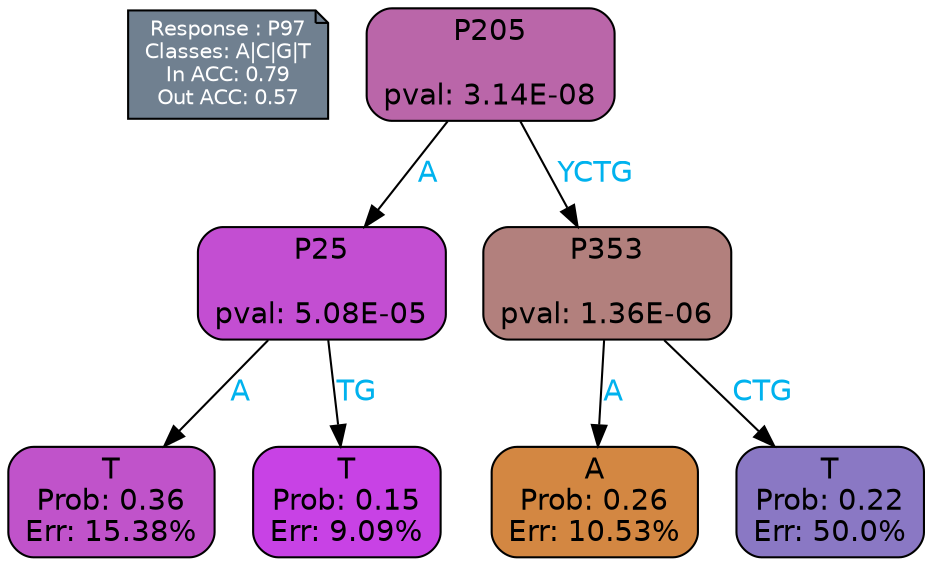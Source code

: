 digraph Tree {
node [shape=box, style="filled, rounded", color="black", fontname=helvetica] ;
graph [ranksep=equally, splines=polylines, bgcolor=transparent, dpi=600] ;
edge [fontname=helvetica] ;
LEGEND [label="Response : P97
Classes: A|C|G|T
In ACC: 0.79
Out ACC: 0.57
",shape=note,align=left,style=filled,fillcolor="slategray",fontcolor="white",fontsize=10];1 [label="P205

pval: 3.14E-08", fillcolor="#ba66a9"] ;
2 [label="P25

pval: 5.08E-05", fillcolor="#c34ed2"] ;
3 [label="T
Prob: 0.36
Err: 15.38%", fillcolor="#c053ca"] ;
4 [label="T
Prob: 0.15
Err: 9.09%", fillcolor="#c842e5"] ;
5 [label="P353

pval: 1.36E-06", fillcolor="#b2807d"] ;
6 [label="A
Prob: 0.26
Err: 10.53%", fillcolor="#d38742"] ;
7 [label="T
Prob: 0.22
Err: 50.0%", fillcolor="#8a78c4"] ;
1 -> 2 [label="A",fontcolor=deepskyblue2] ;
1 -> 5 [label="YCTG",fontcolor=deepskyblue2] ;
2 -> 3 [label="A",fontcolor=deepskyblue2] ;
2 -> 4 [label="TG",fontcolor=deepskyblue2] ;
5 -> 6 [label="A",fontcolor=deepskyblue2] ;
5 -> 7 [label="CTG",fontcolor=deepskyblue2] ;
{rank = same; 3;4;6;7;}{rank = same; LEGEND;1;}}